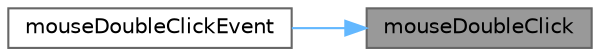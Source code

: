 digraph "mouseDoubleClick"
{
 // LATEX_PDF_SIZE
  bgcolor="transparent";
  edge [fontname=Helvetica,fontsize=10,labelfontname=Helvetica,labelfontsize=10];
  node [fontname=Helvetica,fontsize=10,shape=box,height=0.2,width=0.4];
  rankdir="RL";
  Node1 [id="Node000001",label="mouseDoubleClick",height=0.2,width=0.4,color="gray40", fillcolor="grey60", style="filled", fontcolor="black",tooltip="鼠标双击信号"];
  Node1 -> Node2 [id="edge1_Node000001_Node000002",dir="back",color="steelblue1",style="solid",tooltip=" "];
  Node2 [id="Node000002",label="mouseDoubleClickEvent",height=0.2,width=0.4,color="grey40", fillcolor="white", style="filled",URL="$class_ela_base_list_view.html#aa7cbd844218ae8d806339f58a33a3699",tooltip="鼠标双击事件"];
}
